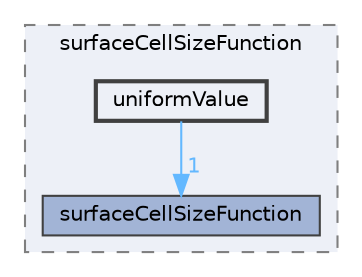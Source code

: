 digraph "applications/utilities/mesh/generation/foamyMesh/conformalVoronoiMesh/cellSizeControlSurfaces/surfaceCellSizeFunction/uniformValue"
{
 // LATEX_PDF_SIZE
  bgcolor="transparent";
  edge [fontname=Helvetica,fontsize=10,labelfontname=Helvetica,labelfontsize=10];
  node [fontname=Helvetica,fontsize=10,shape=box,height=0.2,width=0.4];
  compound=true
  subgraph clusterdir_bb203e61ccf055bfaaaa7acfdea88afb {
    graph [ bgcolor="#edf0f7", pencolor="grey50", label="surfaceCellSizeFunction", fontname=Helvetica,fontsize=10 style="filled,dashed", URL="dir_bb203e61ccf055bfaaaa7acfdea88afb.html",tooltip=""]
  dir_98b5cd448c6e2e4694c3a22575748874 [label="surfaceCellSizeFunction", fillcolor="#a2b4d6", color="grey25", style="filled", URL="dir_98b5cd448c6e2e4694c3a22575748874.html",tooltip=""];
  dir_1cff610fea89e79928c8c7a0ba874cdb [label="uniformValue", fillcolor="#edf0f7", color="grey25", style="filled,bold", URL="dir_1cff610fea89e79928c8c7a0ba874cdb.html",tooltip=""];
  }
  dir_1cff610fea89e79928c8c7a0ba874cdb->dir_98b5cd448c6e2e4694c3a22575748874 [headlabel="1", labeldistance=1.5 headhref="dir_004226_003822.html" href="dir_004226_003822.html" color="steelblue1" fontcolor="steelblue1"];
}
